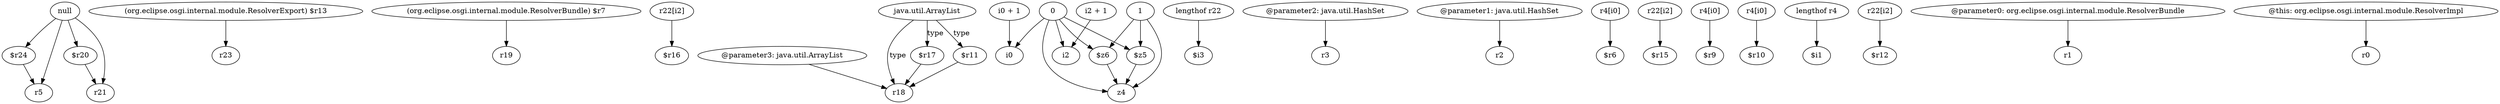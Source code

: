 digraph g {
0[label="$r24"]
1[label="r5"]
0->1[label=""]
2[label="(org.eclipse.osgi.internal.module.ResolverExport) $r13"]
3[label="r23"]
2->3[label=""]
4[label="(org.eclipse.osgi.internal.module.ResolverBundle) $r7"]
5[label="r19"]
4->5[label=""]
6[label="null"]
6->1[label=""]
7[label="r22[i2]"]
8[label="$r16"]
7->8[label=""]
9[label="@parameter3: java.util.ArrayList"]
10[label="r18"]
9->10[label=""]
11[label="i0 + 1"]
12[label="i0"]
11->12[label=""]
13[label="lengthof r22"]
14[label="$i3"]
13->14[label=""]
15[label="0"]
15->12[label=""]
16[label="@parameter2: java.util.HashSet"]
17[label="r3"]
16->17[label=""]
18[label="$r20"]
19[label="r21"]
18->19[label=""]
20[label="java.util.ArrayList"]
21[label="$r17"]
20->21[label="type"]
22[label="1"]
23[label="z4"]
22->23[label=""]
15->23[label=""]
24[label="@parameter1: java.util.HashSet"]
25[label="r2"]
24->25[label=""]
26[label="$z5"]
26->23[label=""]
27[label="r4[i0]"]
28[label="$r6"]
27->28[label=""]
29[label="$z6"]
29->23[label=""]
15->29[label=""]
30[label="r22[i2]"]
31[label="$r15"]
30->31[label=""]
22->29[label=""]
32[label="r4[i0]"]
33[label="$r9"]
32->33[label=""]
34[label="$r11"]
34->10[label=""]
21->10[label=""]
35[label="i2"]
15->35[label=""]
20->10[label="type"]
36[label="r4[i0]"]
37[label="$r10"]
36->37[label=""]
38[label="lengthof r4"]
39[label="$i1"]
38->39[label=""]
40[label="i2 + 1"]
40->35[label=""]
6->18[label=""]
20->34[label="type"]
41[label="r22[i2]"]
42[label="$r12"]
41->42[label=""]
15->26[label=""]
6->0[label=""]
22->26[label=""]
6->19[label=""]
43[label="@parameter0: org.eclipse.osgi.internal.module.ResolverBundle"]
44[label="r1"]
43->44[label=""]
45[label="@this: org.eclipse.osgi.internal.module.ResolverImpl"]
46[label="r0"]
45->46[label=""]
}